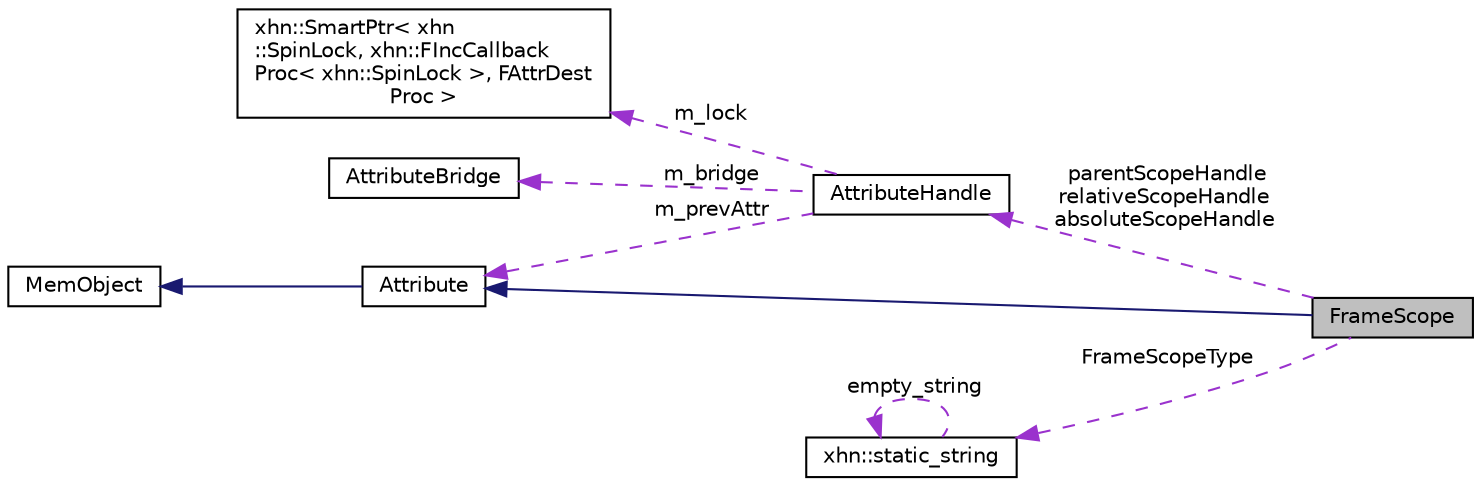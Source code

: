 digraph "FrameScope"
{
  edge [fontname="Helvetica",fontsize="10",labelfontname="Helvetica",labelfontsize="10"];
  node [fontname="Helvetica",fontsize="10",shape=record];
  rankdir="LR";
  Node1 [label="FrameScope",height=0.2,width=0.4,color="black", fillcolor="grey75", style="filled", fontcolor="black"];
  Node2 -> Node1 [dir="back",color="midnightblue",fontsize="10",style="solid",fontname="Helvetica"];
  Node2 [label="Attribute",height=0.2,width=0.4,color="black", fillcolor="white", style="filled",URL="$class_attribute.html"];
  Node3 -> Node2 [dir="back",color="midnightblue",fontsize="10",style="solid",fontname="Helvetica"];
  Node3 [label="MemObject",height=0.2,width=0.4,color="black", fillcolor="white", style="filled",URL="$class_mem_object.html"];
  Node4 -> Node1 [dir="back",color="darkorchid3",fontsize="10",style="dashed",label=" parentScopeHandle\nrelativeScopeHandle\nabsoluteScopeHandle" ,fontname="Helvetica"];
  Node4 [label="AttributeHandle",height=0.2,width=0.4,color="black", fillcolor="white", style="filled",URL="$class_attribute_handle.html"];
  Node5 -> Node4 [dir="back",color="darkorchid3",fontsize="10",style="dashed",label=" m_lock" ,fontname="Helvetica"];
  Node5 [label="xhn::SmartPtr\< xhn\l::SpinLock, xhn::FIncCallback\lProc\< xhn::SpinLock \>, FAttrDest\lProc \>",height=0.2,width=0.4,color="black", fillcolor="white", style="filled",URL="$classxhn_1_1_smart_ptr.html"];
  Node2 -> Node4 [dir="back",color="darkorchid3",fontsize="10",style="dashed",label=" m_prevAttr" ,fontname="Helvetica"];
  Node6 -> Node4 [dir="back",color="darkorchid3",fontsize="10",style="dashed",label=" m_bridge" ,fontname="Helvetica"];
  Node6 [label="AttributeBridge",height=0.2,width=0.4,color="black", fillcolor="white", style="filled",URL="$class_attribute_bridge.html"];
  Node7 -> Node1 [dir="back",color="darkorchid3",fontsize="10",style="dashed",label=" FrameScopeType" ,fontname="Helvetica"];
  Node7 [label="xhn::static_string",height=0.2,width=0.4,color="black", fillcolor="white", style="filled",URL="$classxhn_1_1static__string.html"];
  Node7 -> Node7 [dir="back",color="darkorchid3",fontsize="10",style="dashed",label=" empty_string" ,fontname="Helvetica"];
}
